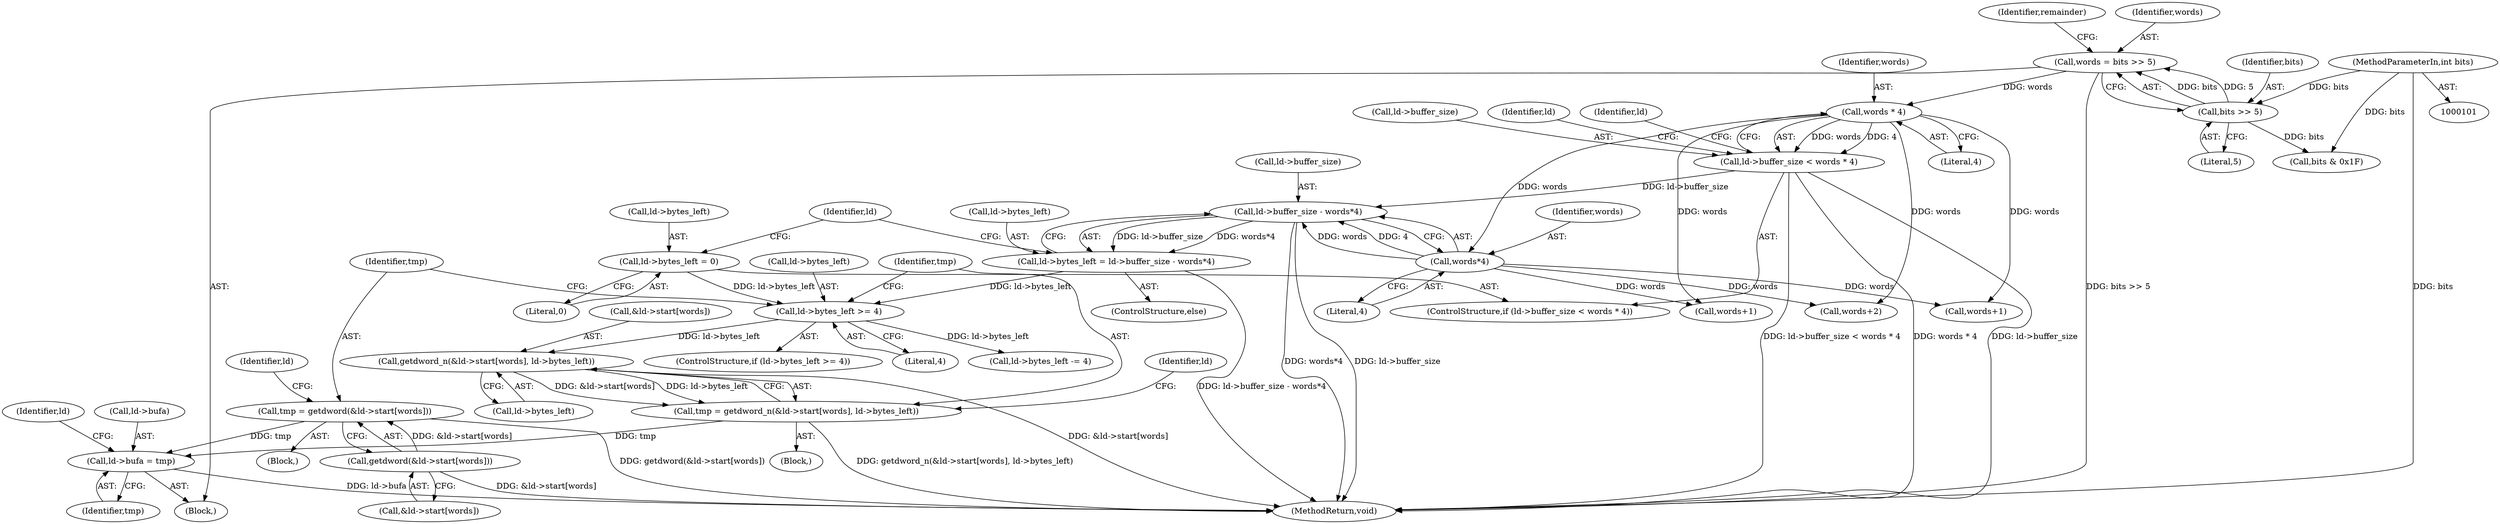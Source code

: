 digraph "0_faad2_942c3e0aee748ea6fe97cb2c1aa5893225316174@pointer" {
"1000183" [label="(Call,ld->bufa = tmp)"];
"1000150" [label="(Call,tmp = getdword(&ld->start[words]))"];
"1000152" [label="(Call,getdword(&ld->start[words]))"];
"1000166" [label="(Call,tmp = getdword_n(&ld->start[words], ld->bytes_left))"];
"1000168" [label="(Call,getdword_n(&ld->start[words], ld->bytes_left))"];
"1000144" [label="(Call,ld->bytes_left >= 4)"];
"1000126" [label="(Call,ld->bytes_left = 0)"];
"1000132" [label="(Call,ld->bytes_left = ld->buffer_size - words*4)"];
"1000136" [label="(Call,ld->buffer_size - words*4)"];
"1000119" [label="(Call,ld->buffer_size < words * 4)"];
"1000123" [label="(Call,words * 4)"];
"1000107" [label="(Call,words = bits >> 5)"];
"1000109" [label="(Call,bits >> 5)"];
"1000103" [label="(MethodParameterIn,int bits)"];
"1000140" [label="(Call,words*4)"];
"1000161" [label="(Identifier,ld)"];
"1000125" [label="(Literal,4)"];
"1000111" [label="(Literal,5)"];
"1000191" [label="(Identifier,ld)"];
"1000165" [label="(Block,)"];
"1000159" [label="(Call,ld->bytes_left -= 4)"];
"1000104" [label="(Block,)"];
"1000149" [label="(Block,)"];
"1000183" [label="(Call,ld->bufa = tmp)"];
"1000153" [label="(Call,&ld->start[words])"];
"1000203" [label="(Call,words+1)"];
"1000180" [label="(Identifier,ld)"];
"1000137" [label="(Call,ld->buffer_size)"];
"1000253" [label="(Call,words+2)"];
"1000141" [label="(Identifier,words)"];
"1000123" [label="(Call,words * 4)"];
"1000146" [label="(Identifier,ld)"];
"1000127" [label="(Call,ld->bytes_left)"];
"1000150" [label="(Call,tmp = getdword(&ld->start[words]))"];
"1000144" [label="(Call,ld->bytes_left >= 4)"];
"1000136" [label="(Call,ld->buffer_size - words*4)"];
"1000114" [label="(Identifier,remainder)"];
"1000145" [label="(Call,ld->bytes_left)"];
"1000261" [label="(MethodReturn,void)"];
"1000152" [label="(Call,getdword(&ld->start[words]))"];
"1000151" [label="(Identifier,tmp)"];
"1000221" [label="(Call,words+1)"];
"1000167" [label="(Identifier,tmp)"];
"1000103" [label="(MethodParameterIn,int bits)"];
"1000109" [label="(Call,bits >> 5)"];
"1000187" [label="(Identifier,tmp)"];
"1000126" [label="(Call,ld->bytes_left = 0)"];
"1000119" [label="(Call,ld->buffer_size < words * 4)"];
"1000124" [label="(Identifier,words)"];
"1000110" [label="(Identifier,bits)"];
"1000148" [label="(Literal,4)"];
"1000184" [label="(Call,ld->bufa)"];
"1000142" [label="(Literal,4)"];
"1000107" [label="(Call,words = bits >> 5)"];
"1000130" [label="(Literal,0)"];
"1000169" [label="(Call,&ld->start[words])"];
"1000120" [label="(Call,ld->buffer_size)"];
"1000140" [label="(Call,words*4)"];
"1000108" [label="(Identifier,words)"];
"1000134" [label="(Identifier,ld)"];
"1000115" [label="(Call,bits & 0x1F)"];
"1000132" [label="(Call,ld->bytes_left = ld->buffer_size - words*4)"];
"1000143" [label="(ControlStructure,if (ld->bytes_left >= 4))"];
"1000133" [label="(Call,ld->bytes_left)"];
"1000128" [label="(Identifier,ld)"];
"1000168" [label="(Call,getdword_n(&ld->start[words], ld->bytes_left))"];
"1000175" [label="(Call,ld->bytes_left)"];
"1000166" [label="(Call,tmp = getdword_n(&ld->start[words], ld->bytes_left))"];
"1000118" [label="(ControlStructure,if (ld->buffer_size < words * 4))"];
"1000131" [label="(ControlStructure,else)"];
"1000183" -> "1000104"  [label="AST: "];
"1000183" -> "1000187"  [label="CFG: "];
"1000184" -> "1000183"  [label="AST: "];
"1000187" -> "1000183"  [label="AST: "];
"1000191" -> "1000183"  [label="CFG: "];
"1000183" -> "1000261"  [label="DDG: ld->bufa"];
"1000150" -> "1000183"  [label="DDG: tmp"];
"1000166" -> "1000183"  [label="DDG: tmp"];
"1000150" -> "1000149"  [label="AST: "];
"1000150" -> "1000152"  [label="CFG: "];
"1000151" -> "1000150"  [label="AST: "];
"1000152" -> "1000150"  [label="AST: "];
"1000161" -> "1000150"  [label="CFG: "];
"1000150" -> "1000261"  [label="DDG: getdword(&ld->start[words])"];
"1000152" -> "1000150"  [label="DDG: &ld->start[words]"];
"1000152" -> "1000153"  [label="CFG: "];
"1000153" -> "1000152"  [label="AST: "];
"1000152" -> "1000261"  [label="DDG: &ld->start[words]"];
"1000166" -> "1000165"  [label="AST: "];
"1000166" -> "1000168"  [label="CFG: "];
"1000167" -> "1000166"  [label="AST: "];
"1000168" -> "1000166"  [label="AST: "];
"1000180" -> "1000166"  [label="CFG: "];
"1000166" -> "1000261"  [label="DDG: getdword_n(&ld->start[words], ld->bytes_left)"];
"1000168" -> "1000166"  [label="DDG: &ld->start[words]"];
"1000168" -> "1000166"  [label="DDG: ld->bytes_left"];
"1000168" -> "1000175"  [label="CFG: "];
"1000169" -> "1000168"  [label="AST: "];
"1000175" -> "1000168"  [label="AST: "];
"1000168" -> "1000261"  [label="DDG: &ld->start[words]"];
"1000144" -> "1000168"  [label="DDG: ld->bytes_left"];
"1000144" -> "1000143"  [label="AST: "];
"1000144" -> "1000148"  [label="CFG: "];
"1000145" -> "1000144"  [label="AST: "];
"1000148" -> "1000144"  [label="AST: "];
"1000151" -> "1000144"  [label="CFG: "];
"1000167" -> "1000144"  [label="CFG: "];
"1000126" -> "1000144"  [label="DDG: ld->bytes_left"];
"1000132" -> "1000144"  [label="DDG: ld->bytes_left"];
"1000144" -> "1000159"  [label="DDG: ld->bytes_left"];
"1000126" -> "1000118"  [label="AST: "];
"1000126" -> "1000130"  [label="CFG: "];
"1000127" -> "1000126"  [label="AST: "];
"1000130" -> "1000126"  [label="AST: "];
"1000146" -> "1000126"  [label="CFG: "];
"1000132" -> "1000131"  [label="AST: "];
"1000132" -> "1000136"  [label="CFG: "];
"1000133" -> "1000132"  [label="AST: "];
"1000136" -> "1000132"  [label="AST: "];
"1000146" -> "1000132"  [label="CFG: "];
"1000132" -> "1000261"  [label="DDG: ld->buffer_size - words*4"];
"1000136" -> "1000132"  [label="DDG: ld->buffer_size"];
"1000136" -> "1000132"  [label="DDG: words*4"];
"1000136" -> "1000140"  [label="CFG: "];
"1000137" -> "1000136"  [label="AST: "];
"1000140" -> "1000136"  [label="AST: "];
"1000136" -> "1000261"  [label="DDG: words*4"];
"1000136" -> "1000261"  [label="DDG: ld->buffer_size"];
"1000119" -> "1000136"  [label="DDG: ld->buffer_size"];
"1000140" -> "1000136"  [label="DDG: words"];
"1000140" -> "1000136"  [label="DDG: 4"];
"1000119" -> "1000118"  [label="AST: "];
"1000119" -> "1000123"  [label="CFG: "];
"1000120" -> "1000119"  [label="AST: "];
"1000123" -> "1000119"  [label="AST: "];
"1000128" -> "1000119"  [label="CFG: "];
"1000134" -> "1000119"  [label="CFG: "];
"1000119" -> "1000261"  [label="DDG: words * 4"];
"1000119" -> "1000261"  [label="DDG: ld->buffer_size"];
"1000119" -> "1000261"  [label="DDG: ld->buffer_size < words * 4"];
"1000123" -> "1000119"  [label="DDG: words"];
"1000123" -> "1000119"  [label="DDG: 4"];
"1000123" -> "1000125"  [label="CFG: "];
"1000124" -> "1000123"  [label="AST: "];
"1000125" -> "1000123"  [label="AST: "];
"1000107" -> "1000123"  [label="DDG: words"];
"1000123" -> "1000140"  [label="DDG: words"];
"1000123" -> "1000203"  [label="DDG: words"];
"1000123" -> "1000221"  [label="DDG: words"];
"1000123" -> "1000253"  [label="DDG: words"];
"1000107" -> "1000104"  [label="AST: "];
"1000107" -> "1000109"  [label="CFG: "];
"1000108" -> "1000107"  [label="AST: "];
"1000109" -> "1000107"  [label="AST: "];
"1000114" -> "1000107"  [label="CFG: "];
"1000107" -> "1000261"  [label="DDG: bits >> 5"];
"1000109" -> "1000107"  [label="DDG: bits"];
"1000109" -> "1000107"  [label="DDG: 5"];
"1000109" -> "1000111"  [label="CFG: "];
"1000110" -> "1000109"  [label="AST: "];
"1000111" -> "1000109"  [label="AST: "];
"1000103" -> "1000109"  [label="DDG: bits"];
"1000109" -> "1000115"  [label="DDG: bits"];
"1000103" -> "1000101"  [label="AST: "];
"1000103" -> "1000261"  [label="DDG: bits"];
"1000103" -> "1000115"  [label="DDG: bits"];
"1000140" -> "1000142"  [label="CFG: "];
"1000141" -> "1000140"  [label="AST: "];
"1000142" -> "1000140"  [label="AST: "];
"1000140" -> "1000203"  [label="DDG: words"];
"1000140" -> "1000221"  [label="DDG: words"];
"1000140" -> "1000253"  [label="DDG: words"];
}
